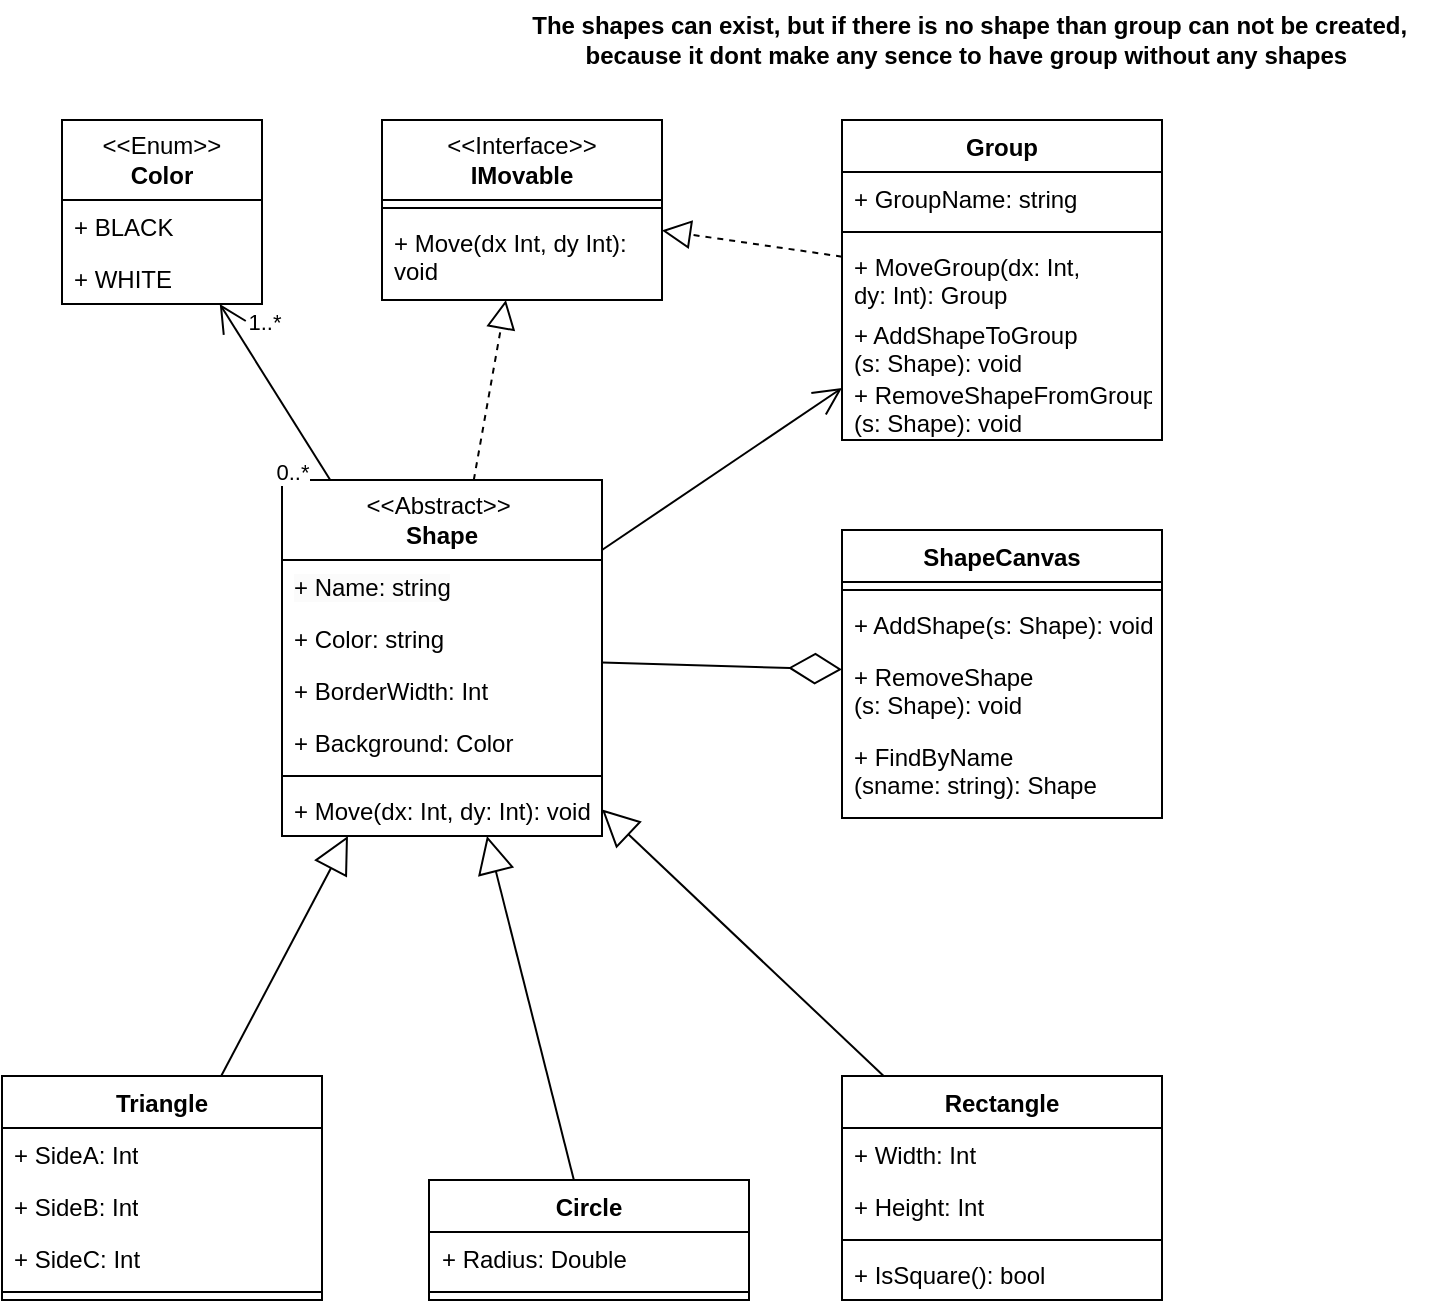 <mxfile version="24.7.5">
  <diagram id="C5RBs43oDa-KdzZeNtuy" name="Page-1">
    <mxGraphModel dx="1027" dy="1029" grid="1" gridSize="10" guides="1" tooltips="1" connect="1" arrows="1" fold="1" page="1" pageScale="1" pageWidth="827" pageHeight="1169" math="0" shadow="0">
      <root>
        <mxCell id="WIyWlLk6GJQsqaUBKTNV-0" />
        <mxCell id="WIyWlLk6GJQsqaUBKTNV-1" parent="WIyWlLk6GJQsqaUBKTNV-0" />
        <mxCell id="zkfFHV4jXpPFQw0GAbJ--13" value="Group" style="swimlane;fontStyle=1;align=center;verticalAlign=top;childLayout=stackLayout;horizontal=1;startSize=26;horizontalStack=0;resizeParent=1;resizeLast=0;collapsible=1;marginBottom=0;rounded=0;shadow=0;strokeWidth=1;" parent="WIyWlLk6GJQsqaUBKTNV-1" vertex="1">
          <mxGeometry x="540" y="100" width="160" height="160" as="geometry">
            <mxRectangle x="340" y="380" width="170" height="26" as="alternateBounds" />
          </mxGeometry>
        </mxCell>
        <mxCell id="zkfFHV4jXpPFQw0GAbJ--14" value="+ GroupName: string" style="text;align=left;verticalAlign=top;spacingLeft=4;spacingRight=4;overflow=hidden;rotatable=0;points=[[0,0.5],[1,0.5]];portConstraint=eastwest;" parent="zkfFHV4jXpPFQw0GAbJ--13" vertex="1">
          <mxGeometry y="26" width="160" height="26" as="geometry" />
        </mxCell>
        <mxCell id="zkfFHV4jXpPFQw0GAbJ--15" value="" style="line;html=1;strokeWidth=1;align=left;verticalAlign=middle;spacingTop=-1;spacingLeft=3;spacingRight=3;rotatable=0;labelPosition=right;points=[];portConstraint=eastwest;" parent="zkfFHV4jXpPFQw0GAbJ--13" vertex="1">
          <mxGeometry y="52" width="160" height="8" as="geometry" />
        </mxCell>
        <mxCell id="A5IHCKA13RS2_OWdxki6-36" value="+ MoveGroup(dx: Int, &#xa;dy: Int): Group" style="text;align=left;verticalAlign=top;spacingLeft=4;spacingRight=4;overflow=hidden;rotatable=0;points=[[0,0.5],[1,0.5]];portConstraint=eastwest;" parent="zkfFHV4jXpPFQw0GAbJ--13" vertex="1">
          <mxGeometry y="60" width="160" height="34" as="geometry" />
        </mxCell>
        <mxCell id="A5IHCKA13RS2_OWdxki6-39" value="+ AddShapeToGroup&#xa;(s: Shape): void" style="text;align=left;verticalAlign=top;spacingLeft=4;spacingRight=4;overflow=hidden;rotatable=0;points=[[0,0.5],[1,0.5]];portConstraint=eastwest;" parent="zkfFHV4jXpPFQw0GAbJ--13" vertex="1">
          <mxGeometry y="94" width="160" height="30" as="geometry" />
        </mxCell>
        <mxCell id="A5IHCKA13RS2_OWdxki6-40" value="+ RemoveShapeFromGroup&#xa;(s: Shape): void" style="text;align=left;verticalAlign=top;spacingLeft=4;spacingRight=4;overflow=hidden;rotatable=0;points=[[0,0.5],[1,0.5]];portConstraint=eastwest;" parent="zkfFHV4jXpPFQw0GAbJ--13" vertex="1">
          <mxGeometry y="124" width="160" height="36" as="geometry" />
        </mxCell>
        <mxCell id="hGQKhDpSSb09HbbZqv9K-116" value="Triangle" style="swimlane;fontStyle=1;align=center;verticalAlign=top;childLayout=stackLayout;horizontal=1;startSize=26;horizontalStack=0;resizeParent=1;resizeLast=0;collapsible=1;marginBottom=0;rounded=0;shadow=0;strokeWidth=1;" parent="WIyWlLk6GJQsqaUBKTNV-1" vertex="1">
          <mxGeometry x="120" y="578" width="160" height="112" as="geometry">
            <mxRectangle x="340" y="380" width="170" height="26" as="alternateBounds" />
          </mxGeometry>
        </mxCell>
        <mxCell id="A5IHCKA13RS2_OWdxki6-20" value="&lt;span style=&quot;text-wrap: nowrap;&quot;&gt;+ SideA: Int&lt;/span&gt;" style="text;strokeColor=none;fillColor=none;align=left;verticalAlign=top;spacingLeft=4;spacingRight=4;overflow=hidden;rotatable=0;points=[[0,0.5],[1,0.5]];portConstraint=eastwest;whiteSpace=wrap;html=1;" parent="hGQKhDpSSb09HbbZqv9K-116" vertex="1">
          <mxGeometry y="26" width="160" height="26" as="geometry" />
        </mxCell>
        <mxCell id="A5IHCKA13RS2_OWdxki6-27" value="&lt;span style=&quot;text-wrap: nowrap;&quot;&gt;+ SideB: Int&lt;/span&gt;" style="text;strokeColor=none;fillColor=none;align=left;verticalAlign=top;spacingLeft=4;spacingRight=4;overflow=hidden;rotatable=0;points=[[0,0.5],[1,0.5]];portConstraint=eastwest;whiteSpace=wrap;html=1;" parent="hGQKhDpSSb09HbbZqv9K-116" vertex="1">
          <mxGeometry y="52" width="160" height="26" as="geometry" />
        </mxCell>
        <mxCell id="A5IHCKA13RS2_OWdxki6-28" value="&lt;span style=&quot;text-wrap: nowrap;&quot;&gt;+ SideC: Int&lt;/span&gt;" style="text;strokeColor=none;fillColor=none;align=left;verticalAlign=top;spacingLeft=4;spacingRight=4;overflow=hidden;rotatable=0;points=[[0,0.5],[1,0.5]];portConstraint=eastwest;whiteSpace=wrap;html=1;" parent="hGQKhDpSSb09HbbZqv9K-116" vertex="1">
          <mxGeometry y="78" width="160" height="26" as="geometry" />
        </mxCell>
        <mxCell id="hGQKhDpSSb09HbbZqv9K-118" value="" style="line;html=1;strokeWidth=1;align=left;verticalAlign=middle;spacingTop=-1;spacingLeft=3;spacingRight=3;rotatable=0;labelPosition=right;points=[];portConstraint=eastwest;" parent="hGQKhDpSSb09HbbZqv9K-116" vertex="1">
          <mxGeometry y="104" width="160" height="8" as="geometry" />
        </mxCell>
        <mxCell id="hGQKhDpSSb09HbbZqv9K-120" value="Circle" style="swimlane;fontStyle=1;align=center;verticalAlign=top;childLayout=stackLayout;horizontal=1;startSize=26;horizontalStack=0;resizeParent=1;resizeLast=0;collapsible=1;marginBottom=0;rounded=0;shadow=0;strokeWidth=1;" parent="WIyWlLk6GJQsqaUBKTNV-1" vertex="1">
          <mxGeometry x="333.5" y="630" width="160" height="60" as="geometry">
            <mxRectangle x="340" y="380" width="170" height="26" as="alternateBounds" />
          </mxGeometry>
        </mxCell>
        <mxCell id="A5IHCKA13RS2_OWdxki6-18" value="&lt;span style=&quot;text-wrap: nowrap;&quot;&gt;+ Radius: Double&lt;/span&gt;" style="text;strokeColor=none;fillColor=none;align=left;verticalAlign=top;spacingLeft=4;spacingRight=4;overflow=hidden;rotatable=0;points=[[0,0.5],[1,0.5]];portConstraint=eastwest;whiteSpace=wrap;html=1;" parent="hGQKhDpSSb09HbbZqv9K-120" vertex="1">
          <mxGeometry y="26" width="160" height="26" as="geometry" />
        </mxCell>
        <mxCell id="hGQKhDpSSb09HbbZqv9K-122" value="" style="line;html=1;strokeWidth=1;align=left;verticalAlign=middle;spacingTop=-1;spacingLeft=3;spacingRight=3;rotatable=0;labelPosition=right;points=[];portConstraint=eastwest;" parent="hGQKhDpSSb09HbbZqv9K-120" vertex="1">
          <mxGeometry y="52" width="160" height="8" as="geometry" />
        </mxCell>
        <mxCell id="hGQKhDpSSb09HbbZqv9K-123" value="Rectangle" style="swimlane;fontStyle=1;align=center;verticalAlign=top;childLayout=stackLayout;horizontal=1;startSize=26;horizontalStack=0;resizeParent=1;resizeLast=0;collapsible=1;marginBottom=0;rounded=0;shadow=0;strokeWidth=1;" parent="WIyWlLk6GJQsqaUBKTNV-1" vertex="1">
          <mxGeometry x="540" y="578" width="160" height="112" as="geometry">
            <mxRectangle x="340" y="380" width="170" height="26" as="alternateBounds" />
          </mxGeometry>
        </mxCell>
        <mxCell id="A5IHCKA13RS2_OWdxki6-22" value="&lt;span style=&quot;text-wrap: nowrap;&quot;&gt;+ Width: Int&lt;/span&gt;" style="text;strokeColor=none;fillColor=none;align=left;verticalAlign=top;spacingLeft=4;spacingRight=4;overflow=hidden;rotatable=0;points=[[0,0.5],[1,0.5]];portConstraint=eastwest;whiteSpace=wrap;html=1;" parent="hGQKhDpSSb09HbbZqv9K-123" vertex="1">
          <mxGeometry y="26" width="160" height="26" as="geometry" />
        </mxCell>
        <mxCell id="A5IHCKA13RS2_OWdxki6-29" value="&lt;span style=&quot;text-wrap: nowrap;&quot;&gt;+ Height: Int&lt;/span&gt;" style="text;strokeColor=none;fillColor=none;align=left;verticalAlign=top;spacingLeft=4;spacingRight=4;overflow=hidden;rotatable=0;points=[[0,0.5],[1,0.5]];portConstraint=eastwest;whiteSpace=wrap;html=1;" parent="hGQKhDpSSb09HbbZqv9K-123" vertex="1">
          <mxGeometry y="52" width="160" height="26" as="geometry" />
        </mxCell>
        <mxCell id="hGQKhDpSSb09HbbZqv9K-125" value="" style="line;html=1;strokeWidth=1;align=left;verticalAlign=middle;spacingTop=-1;spacingLeft=3;spacingRight=3;rotatable=0;labelPosition=right;points=[];portConstraint=eastwest;" parent="hGQKhDpSSb09HbbZqv9K-123" vertex="1">
          <mxGeometry y="78" width="160" height="8" as="geometry" />
        </mxCell>
        <mxCell id="A5IHCKA13RS2_OWdxki6-19" value="&lt;span style=&quot;text-wrap: nowrap;&quot;&gt;+ IsSquare(): bool&lt;/span&gt;" style="text;strokeColor=none;fillColor=none;align=left;verticalAlign=top;spacingLeft=4;spacingRight=4;overflow=hidden;rotatable=0;points=[[0,0.5],[1,0.5]];portConstraint=eastwest;whiteSpace=wrap;html=1;" parent="hGQKhDpSSb09HbbZqv9K-123" vertex="1">
          <mxGeometry y="86" width="160" height="26" as="geometry" />
        </mxCell>
        <mxCell id="hGQKhDpSSb09HbbZqv9K-126" value="ShapeCanvas" style="swimlane;fontStyle=1;align=center;verticalAlign=top;childLayout=stackLayout;horizontal=1;startSize=26;horizontalStack=0;resizeParent=1;resizeLast=0;collapsible=1;marginBottom=0;rounded=0;shadow=0;strokeWidth=1;" parent="WIyWlLk6GJQsqaUBKTNV-1" vertex="1">
          <mxGeometry x="540" y="305" width="160" height="144" as="geometry">
            <mxRectangle x="340" y="380" width="170" height="26" as="alternateBounds" />
          </mxGeometry>
        </mxCell>
        <mxCell id="hGQKhDpSSb09HbbZqv9K-129" value="" style="line;html=1;strokeWidth=1;align=left;verticalAlign=middle;spacingTop=-1;spacingLeft=3;spacingRight=3;rotatable=0;labelPosition=right;points=[];portConstraint=eastwest;" parent="hGQKhDpSSb09HbbZqv9K-126" vertex="1">
          <mxGeometry y="26" width="160" height="8" as="geometry" />
        </mxCell>
        <mxCell id="hGQKhDpSSb09HbbZqv9K-127" value="+ AddShape(s: Shape): void" style="text;align=left;verticalAlign=top;spacingLeft=4;spacingRight=4;overflow=hidden;rotatable=0;points=[[0,0.5],[1,0.5]];portConstraint=eastwest;" parent="hGQKhDpSSb09HbbZqv9K-126" vertex="1">
          <mxGeometry y="34" width="160" height="26" as="geometry" />
        </mxCell>
        <mxCell id="hGQKhDpSSb09HbbZqv9K-128" value="+ RemoveShape&#xa;(s: Shape): void" style="text;align=left;verticalAlign=top;spacingLeft=4;spacingRight=4;overflow=hidden;rotatable=0;points=[[0,0.5],[1,0.5]];portConstraint=eastwest;" parent="hGQKhDpSSb09HbbZqv9K-126" vertex="1">
          <mxGeometry y="60" width="160" height="40" as="geometry" />
        </mxCell>
        <mxCell id="euSIuoGuEI_0nKlfTqam-0" value="+ FindByName&#xa;(sname: string): Shape" style="text;align=left;verticalAlign=top;spacingLeft=4;spacingRight=4;overflow=hidden;rotatable=0;points=[[0,0.5],[1,0.5]];portConstraint=eastwest;" parent="hGQKhDpSSb09HbbZqv9K-126" vertex="1">
          <mxGeometry y="100" width="160" height="40" as="geometry" />
        </mxCell>
        <mxCell id="A5IHCKA13RS2_OWdxki6-0" value="" style="endArrow=block;endSize=16;endFill=0;html=1;rounded=0;" parent="WIyWlLk6GJQsqaUBKTNV-1" source="hGQKhDpSSb09HbbZqv9K-116" target="A5IHCKA13RS2_OWdxki6-7" edge="1">
          <mxGeometry width="160" relative="1" as="geometry">
            <mxPoint x="560" y="920" as="sourcePoint" />
            <mxPoint x="337.647" y="520" as="targetPoint" />
          </mxGeometry>
        </mxCell>
        <mxCell id="A5IHCKA13RS2_OWdxki6-1" value="" style="endArrow=block;endSize=16;endFill=0;html=1;rounded=0;" parent="WIyWlLk6GJQsqaUBKTNV-1" source="hGQKhDpSSb09HbbZqv9K-120" target="A5IHCKA13RS2_OWdxki6-7" edge="1">
          <mxGeometry x="-0.003" width="160" relative="1" as="geometry">
            <mxPoint x="574" y="512" as="sourcePoint" />
            <mxPoint x="378.102" y="520" as="targetPoint" />
            <mxPoint as="offset" />
          </mxGeometry>
        </mxCell>
        <mxCell id="A5IHCKA13RS2_OWdxki6-2" value="" style="endArrow=block;endSize=16;endFill=0;html=1;rounded=0;" parent="WIyWlLk6GJQsqaUBKTNV-1" source="hGQKhDpSSb09HbbZqv9K-123" target="A5IHCKA13RS2_OWdxki6-7" edge="1">
          <mxGeometry x="0.004" width="160" relative="1" as="geometry">
            <mxPoint x="687" y="530" as="sourcePoint" />
            <mxPoint x="418.556" y="520" as="targetPoint" />
            <mxPoint as="offset" />
          </mxGeometry>
        </mxCell>
        <mxCell id="A5IHCKA13RS2_OWdxki6-3" value="&amp;lt;&amp;lt;Interface&amp;gt;&amp;gt;&lt;div&gt;&lt;b&gt;IMovable&lt;/b&gt;&lt;/div&gt;" style="swimlane;fontStyle=0;childLayout=stackLayout;horizontal=1;startSize=40;fillColor=none;horizontalStack=0;resizeParent=1;resizeParentMax=0;resizeLast=0;collapsible=1;marginBottom=0;whiteSpace=wrap;html=1;" parent="WIyWlLk6GJQsqaUBKTNV-1" vertex="1">
          <mxGeometry x="310" y="100" width="140" height="90" as="geometry" />
        </mxCell>
        <mxCell id="A5IHCKA13RS2_OWdxki6-13" value="" style="line;html=1;strokeWidth=1;align=left;verticalAlign=middle;spacingTop=-1;spacingLeft=3;spacingRight=3;rotatable=0;labelPosition=right;points=[];portConstraint=eastwest;" parent="A5IHCKA13RS2_OWdxki6-3" vertex="1">
          <mxGeometry y="40" width="140" height="8" as="geometry" />
        </mxCell>
        <mxCell id="A5IHCKA13RS2_OWdxki6-5" value="+ Move(dx Int, dy Int): void" style="text;strokeColor=none;fillColor=none;align=left;verticalAlign=top;spacingLeft=4;spacingRight=4;overflow=hidden;rotatable=0;points=[[0,0.5],[1,0.5]];portConstraint=eastwest;whiteSpace=wrap;html=1;" parent="A5IHCKA13RS2_OWdxki6-3" vertex="1">
          <mxGeometry y="48" width="140" height="42" as="geometry" />
        </mxCell>
        <mxCell id="A5IHCKA13RS2_OWdxki6-7" value="&amp;lt;&amp;lt;Abstract&lt;span style=&quot;background-color: initial;&quot;&gt;&amp;gt;&amp;gt;&amp;nbsp;&lt;/span&gt;&lt;div&gt;&lt;span style=&quot;background-color: initial;&quot;&gt;&lt;b&gt;Shape&lt;/b&gt;&lt;/span&gt;&lt;/div&gt;" style="swimlane;fontStyle=0;childLayout=stackLayout;horizontal=1;startSize=40;fillColor=none;horizontalStack=0;resizeParent=1;resizeParentMax=0;resizeLast=0;collapsible=1;marginBottom=0;whiteSpace=wrap;html=1;" parent="WIyWlLk6GJQsqaUBKTNV-1" vertex="1">
          <mxGeometry x="260" y="280" width="160" height="178" as="geometry" />
        </mxCell>
        <mxCell id="A5IHCKA13RS2_OWdxki6-8" value="&lt;span style=&quot;color: rgb(0, 0, 0); font-family: Helvetica; font-size: 12px; font-style: normal; font-variant-ligatures: normal; font-variant-caps: normal; font-weight: 400; letter-spacing: normal; orphans: 2; text-align: left; text-indent: 0px; text-transform: none; widows: 2; word-spacing: 0px; -webkit-text-stroke-width: 0px; white-space: nowrap; background-color: rgb(251, 251, 251); text-decoration-thickness: initial; text-decoration-style: initial; text-decoration-color: initial; display: inline !important; float: none;&quot;&gt;+ Name: string&lt;/span&gt;" style="text;strokeColor=none;fillColor=none;align=left;verticalAlign=top;spacingLeft=4;spacingRight=4;overflow=hidden;rotatable=0;points=[[0,0.5],[1,0.5]];portConstraint=eastwest;whiteSpace=wrap;html=1;" parent="A5IHCKA13RS2_OWdxki6-7" vertex="1">
          <mxGeometry y="40" width="160" height="26" as="geometry" />
        </mxCell>
        <mxCell id="A5IHCKA13RS2_OWdxki6-9" value="&lt;span style=&quot;text-wrap: nowrap;&quot;&gt;+ Color: string&lt;/span&gt;" style="text;strokeColor=none;fillColor=none;align=left;verticalAlign=top;spacingLeft=4;spacingRight=4;overflow=hidden;rotatable=0;points=[[0,0.5],[1,0.5]];portConstraint=eastwest;whiteSpace=wrap;html=1;" parent="A5IHCKA13RS2_OWdxki6-7" vertex="1">
          <mxGeometry y="66" width="160" height="26" as="geometry" />
        </mxCell>
        <mxCell id="A5IHCKA13RS2_OWdxki6-10" value="&lt;span style=&quot;text-wrap: nowrap;&quot;&gt;+ BorderWidth: Int&lt;/span&gt;" style="text;strokeColor=none;fillColor=none;align=left;verticalAlign=top;spacingLeft=4;spacingRight=4;overflow=hidden;rotatable=0;points=[[0,0.5],[1,0.5]];portConstraint=eastwest;whiteSpace=wrap;html=1;" parent="A5IHCKA13RS2_OWdxki6-7" vertex="1">
          <mxGeometry y="92" width="160" height="26" as="geometry" />
        </mxCell>
        <mxCell id="A5IHCKA13RS2_OWdxki6-11" value="&lt;span style=&quot;text-wrap: nowrap;&quot;&gt;+ Background: Color&lt;/span&gt;" style="text;strokeColor=none;fillColor=none;align=left;verticalAlign=top;spacingLeft=4;spacingRight=4;overflow=hidden;rotatable=0;points=[[0,0.5],[1,0.5]];portConstraint=eastwest;whiteSpace=wrap;html=1;" parent="A5IHCKA13RS2_OWdxki6-7" vertex="1">
          <mxGeometry y="118" width="160" height="26" as="geometry" />
        </mxCell>
        <mxCell id="A5IHCKA13RS2_OWdxki6-12" value="" style="line;html=1;strokeWidth=1;align=left;verticalAlign=middle;spacingTop=-1;spacingLeft=3;spacingRight=3;rotatable=0;labelPosition=right;points=[];portConstraint=eastwest;" parent="A5IHCKA13RS2_OWdxki6-7" vertex="1">
          <mxGeometry y="144" width="160" height="8" as="geometry" />
        </mxCell>
        <mxCell id="A5IHCKA13RS2_OWdxki6-38" value="&lt;span style=&quot;text-wrap: nowrap;&quot;&gt;+ Move(dx: Int, dy: Int): void&lt;/span&gt;" style="text;strokeColor=none;fillColor=none;align=left;verticalAlign=top;spacingLeft=4;spacingRight=4;overflow=hidden;rotatable=0;points=[[0,0.5],[1,0.5]];portConstraint=eastwest;whiteSpace=wrap;html=1;" parent="A5IHCKA13RS2_OWdxki6-7" vertex="1">
          <mxGeometry y="152" width="160" height="26" as="geometry" />
        </mxCell>
        <mxCell id="A5IHCKA13RS2_OWdxki6-14" value="" style="endArrow=block;dashed=1;endFill=0;endSize=12;html=1;rounded=0;" parent="WIyWlLk6GJQsqaUBKTNV-1" source="zkfFHV4jXpPFQw0GAbJ--13" target="A5IHCKA13RS2_OWdxki6-3" edge="1">
          <mxGeometry width="160" relative="1" as="geometry">
            <mxPoint x="740" y="270" as="sourcePoint" />
            <mxPoint x="850" y="220" as="targetPoint" />
          </mxGeometry>
        </mxCell>
        <mxCell id="A5IHCKA13RS2_OWdxki6-15" value="" style="endArrow=block;dashed=1;endFill=0;endSize=12;html=1;rounded=0;" parent="WIyWlLk6GJQsqaUBKTNV-1" source="A5IHCKA13RS2_OWdxki6-7" target="A5IHCKA13RS2_OWdxki6-3" edge="1">
          <mxGeometry width="160" relative="1" as="geometry">
            <mxPoint x="540" y="370" as="sourcePoint" />
            <mxPoint x="656" y="406" as="targetPoint" />
          </mxGeometry>
        </mxCell>
        <mxCell id="A5IHCKA13RS2_OWdxki6-23" value="&lt;div&gt;&amp;lt;&amp;lt;Enum&amp;gt;&amp;gt;&lt;/div&gt;&lt;b&gt;Color&lt;/b&gt;" style="swimlane;fontStyle=0;childLayout=stackLayout;horizontal=1;startSize=40;fillColor=none;horizontalStack=0;resizeParent=1;resizeParentMax=0;resizeLast=0;collapsible=1;marginBottom=0;whiteSpace=wrap;html=1;" parent="WIyWlLk6GJQsqaUBKTNV-1" vertex="1">
          <mxGeometry x="150" y="100" width="100" height="92" as="geometry" />
        </mxCell>
        <mxCell id="A5IHCKA13RS2_OWdxki6-24" value="+&amp;nbsp;BLACK" style="text;strokeColor=none;fillColor=none;align=left;verticalAlign=top;spacingLeft=4;spacingRight=4;overflow=hidden;rotatable=0;points=[[0,0.5],[1,0.5]];portConstraint=eastwest;whiteSpace=wrap;html=1;" parent="A5IHCKA13RS2_OWdxki6-23" vertex="1">
          <mxGeometry y="40" width="100" height="26" as="geometry" />
        </mxCell>
        <mxCell id="A5IHCKA13RS2_OWdxki6-25" value="+ WHITE" style="text;strokeColor=none;fillColor=none;align=left;verticalAlign=top;spacingLeft=4;spacingRight=4;overflow=hidden;rotatable=0;points=[[0,0.5],[1,0.5]];portConstraint=eastwest;whiteSpace=wrap;html=1;" parent="A5IHCKA13RS2_OWdxki6-23" vertex="1">
          <mxGeometry y="66" width="100" height="26" as="geometry" />
        </mxCell>
        <mxCell id="A5IHCKA13RS2_OWdxki6-31" value="" style="endArrow=diamondThin;endFill=0;endSize=24;html=1;rounded=0;" parent="WIyWlLk6GJQsqaUBKTNV-1" source="A5IHCKA13RS2_OWdxki6-7" target="hGQKhDpSSb09HbbZqv9K-126" edge="1">
          <mxGeometry width="160" relative="1" as="geometry">
            <mxPoint x="600" y="620" as="sourcePoint" />
            <mxPoint x="830" y="562" as="targetPoint" />
          </mxGeometry>
        </mxCell>
        <mxCell id="A5IHCKA13RS2_OWdxki6-34" value="" style="endArrow=open;endFill=1;endSize=12;html=1;rounded=0;" parent="WIyWlLk6GJQsqaUBKTNV-1" source="A5IHCKA13RS2_OWdxki6-7" target="A5IHCKA13RS2_OWdxki6-23" edge="1">
          <mxGeometry width="160" relative="1" as="geometry">
            <mxPoint x="50" y="530" as="sourcePoint" />
            <mxPoint x="210" y="530" as="targetPoint" />
          </mxGeometry>
        </mxCell>
        <mxCell id="A5IHCKA13RS2_OWdxki6-35" value="0..*" style="edgeLabel;html=1;align=center;verticalAlign=middle;resizable=0;points=[];" parent="A5IHCKA13RS2_OWdxki6-34" vertex="1" connectable="0">
          <mxGeometry x="-0.76" y="-2" relative="1" as="geometry">
            <mxPoint x="-14" y="7" as="offset" />
          </mxGeometry>
        </mxCell>
        <mxCell id="WDsxZKMpJUlfHdA2tdf5-0" value="1..*" style="edgeLabel;html=1;align=center;verticalAlign=middle;resizable=0;points=[];" parent="A5IHCKA13RS2_OWdxki6-34" vertex="1" connectable="0">
          <mxGeometry x="0.759" y="-4" relative="1" as="geometry">
            <mxPoint x="12" as="offset" />
          </mxGeometry>
        </mxCell>
        <mxCell id="SRWYEKsoaU0fZLNsfDZi-6" value="&lt;div&gt;&lt;b style=&quot;background-color: initial;&quot;&gt;The shapes can exist, but if there is no shape than group can not be created,&amp;nbsp;&lt;/b&gt;&lt;/div&gt;&lt;div&gt;&lt;b style=&quot;background-color: initial;&quot;&gt;because it dont make any sence to have group without any shapes&amp;nbsp;&amp;nbsp;&lt;/b&gt;&lt;/div&gt;" style="text;html=1;align=center;verticalAlign=middle;resizable=0;points=[];autosize=1;strokeColor=none;fillColor=none;" parent="WIyWlLk6GJQsqaUBKTNV-1" vertex="1">
          <mxGeometry x="375" y="40" width="460" height="40" as="geometry" />
        </mxCell>
        <mxCell id="VpKnPIbJpVQBUbsjq4H_-1" value="" style="endArrow=open;endFill=1;endSize=12;html=1;rounded=0;" edge="1" parent="WIyWlLk6GJQsqaUBKTNV-1" source="A5IHCKA13RS2_OWdxki6-7" target="zkfFHV4jXpPFQw0GAbJ--13">
          <mxGeometry width="160" relative="1" as="geometry">
            <mxPoint x="370" y="350" as="sourcePoint" />
            <mxPoint x="530" y="350" as="targetPoint" />
          </mxGeometry>
        </mxCell>
      </root>
    </mxGraphModel>
  </diagram>
</mxfile>

